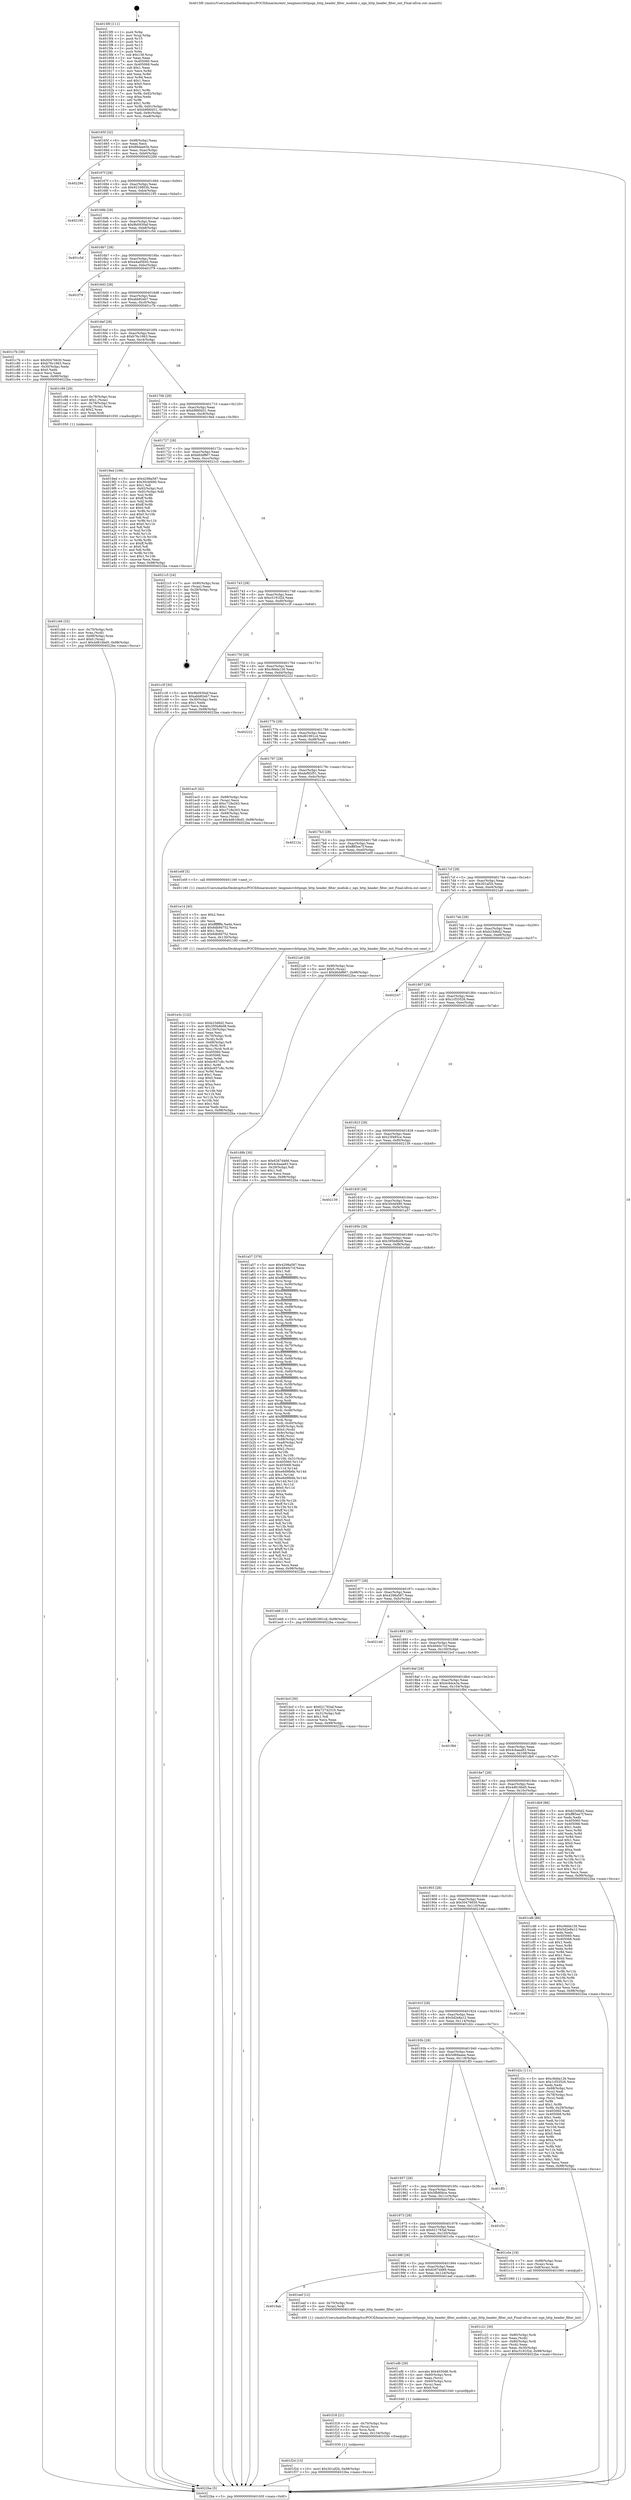 digraph "0x4015f0" {
  label = "0x4015f0 (/mnt/c/Users/mathe/Desktop/tcc/POCII/binaries/extr_tenginesrchttpngx_http_header_filter_module.c_ngx_http_header_filter_init_Final-ollvm.out::main(0))"
  labelloc = "t"
  node[shape=record]

  Entry [label="",width=0.3,height=0.3,shape=circle,fillcolor=black,style=filled]
  "0x40165f" [label="{
     0x40165f [32]\l
     | [instrs]\l
     &nbsp;&nbsp;0x40165f \<+6\>: mov -0x98(%rbp),%eax\l
     &nbsp;&nbsp;0x401665 \<+2\>: mov %eax,%ecx\l
     &nbsp;&nbsp;0x401667 \<+6\>: sub $0x89daee5b,%ecx\l
     &nbsp;&nbsp;0x40166d \<+6\>: mov %eax,-0xac(%rbp)\l
     &nbsp;&nbsp;0x401673 \<+6\>: mov %ecx,-0xb0(%rbp)\l
     &nbsp;&nbsp;0x401679 \<+6\>: je 000000000040229d \<main+0xcad\>\l
  }"]
  "0x40229d" [label="{
     0x40229d\l
  }", style=dashed]
  "0x40167f" [label="{
     0x40167f [28]\l
     | [instrs]\l
     &nbsp;&nbsp;0x40167f \<+5\>: jmp 0000000000401684 \<main+0x94\>\l
     &nbsp;&nbsp;0x401684 \<+6\>: mov -0xac(%rbp),%eax\l
     &nbsp;&nbsp;0x40168a \<+5\>: sub $0x9216803b,%eax\l
     &nbsp;&nbsp;0x40168f \<+6\>: mov %eax,-0xb4(%rbp)\l
     &nbsp;&nbsp;0x401695 \<+6\>: je 0000000000402195 \<main+0xba5\>\l
  }"]
  Exit [label="",width=0.3,height=0.3,shape=circle,fillcolor=black,style=filled,peripheries=2]
  "0x402195" [label="{
     0x402195\l
  }", style=dashed]
  "0x40169b" [label="{
     0x40169b [28]\l
     | [instrs]\l
     &nbsp;&nbsp;0x40169b \<+5\>: jmp 00000000004016a0 \<main+0xb0\>\l
     &nbsp;&nbsp;0x4016a0 \<+6\>: mov -0xac(%rbp),%eax\l
     &nbsp;&nbsp;0x4016a6 \<+5\>: sub $0x9b0930af,%eax\l
     &nbsp;&nbsp;0x4016ab \<+6\>: mov %eax,-0xb8(%rbp)\l
     &nbsp;&nbsp;0x4016b1 \<+6\>: je 0000000000401c5d \<main+0x66d\>\l
  }"]
  "0x401f2d" [label="{
     0x401f2d [15]\l
     | [instrs]\l
     &nbsp;&nbsp;0x401f2d \<+10\>: movl $0x301af2b,-0x98(%rbp)\l
     &nbsp;&nbsp;0x401f37 \<+5\>: jmp 00000000004022ba \<main+0xcca\>\l
  }"]
  "0x401c5d" [label="{
     0x401c5d\l
  }", style=dashed]
  "0x4016b7" [label="{
     0x4016b7 [28]\l
     | [instrs]\l
     &nbsp;&nbsp;0x4016b7 \<+5\>: jmp 00000000004016bc \<main+0xcc\>\l
     &nbsp;&nbsp;0x4016bc \<+6\>: mov -0xac(%rbp),%eax\l
     &nbsp;&nbsp;0x4016c2 \<+5\>: sub $0xa4ad5b45,%eax\l
     &nbsp;&nbsp;0x4016c7 \<+6\>: mov %eax,-0xbc(%rbp)\l
     &nbsp;&nbsp;0x4016cd \<+6\>: je 0000000000401f79 \<main+0x989\>\l
  }"]
  "0x401f18" [label="{
     0x401f18 [21]\l
     | [instrs]\l
     &nbsp;&nbsp;0x401f18 \<+4\>: mov -0x70(%rbp),%rcx\l
     &nbsp;&nbsp;0x401f1c \<+3\>: mov (%rcx),%rcx\l
     &nbsp;&nbsp;0x401f1f \<+3\>: mov %rcx,%rdi\l
     &nbsp;&nbsp;0x401f22 \<+6\>: mov %eax,-0x134(%rbp)\l
     &nbsp;&nbsp;0x401f28 \<+5\>: call 0000000000401030 \<free@plt\>\l
     | [calls]\l
     &nbsp;&nbsp;0x401030 \{1\} (unknown)\l
  }"]
  "0x401f79" [label="{
     0x401f79\l
  }", style=dashed]
  "0x4016d3" [label="{
     0x4016d3 [28]\l
     | [instrs]\l
     &nbsp;&nbsp;0x4016d3 \<+5\>: jmp 00000000004016d8 \<main+0xe8\>\l
     &nbsp;&nbsp;0x4016d8 \<+6\>: mov -0xac(%rbp),%eax\l
     &nbsp;&nbsp;0x4016de \<+5\>: sub $0xabb82eb7,%eax\l
     &nbsp;&nbsp;0x4016e3 \<+6\>: mov %eax,-0xc0(%rbp)\l
     &nbsp;&nbsp;0x4016e9 \<+6\>: je 0000000000401c7b \<main+0x68b\>\l
  }"]
  "0x401efb" [label="{
     0x401efb [29]\l
     | [instrs]\l
     &nbsp;&nbsp;0x401efb \<+10\>: movabs $0x4030d6,%rdi\l
     &nbsp;&nbsp;0x401f05 \<+4\>: mov -0x60(%rbp),%rcx\l
     &nbsp;&nbsp;0x401f09 \<+2\>: mov %eax,(%rcx)\l
     &nbsp;&nbsp;0x401f0b \<+4\>: mov -0x60(%rbp),%rcx\l
     &nbsp;&nbsp;0x401f0f \<+2\>: mov (%rcx),%esi\l
     &nbsp;&nbsp;0x401f11 \<+2\>: mov $0x0,%al\l
     &nbsp;&nbsp;0x401f13 \<+5\>: call 0000000000401040 \<printf@plt\>\l
     | [calls]\l
     &nbsp;&nbsp;0x401040 \{1\} (unknown)\l
  }"]
  "0x401c7b" [label="{
     0x401c7b [30]\l
     | [instrs]\l
     &nbsp;&nbsp;0x401c7b \<+5\>: mov $0x50476630,%eax\l
     &nbsp;&nbsp;0x401c80 \<+5\>: mov $0xb76c1663,%ecx\l
     &nbsp;&nbsp;0x401c85 \<+3\>: mov -0x30(%rbp),%edx\l
     &nbsp;&nbsp;0x401c88 \<+3\>: cmp $0x0,%edx\l
     &nbsp;&nbsp;0x401c8b \<+3\>: cmove %ecx,%eax\l
     &nbsp;&nbsp;0x401c8e \<+6\>: mov %eax,-0x98(%rbp)\l
     &nbsp;&nbsp;0x401c94 \<+5\>: jmp 00000000004022ba \<main+0xcca\>\l
  }"]
  "0x4016ef" [label="{
     0x4016ef [28]\l
     | [instrs]\l
     &nbsp;&nbsp;0x4016ef \<+5\>: jmp 00000000004016f4 \<main+0x104\>\l
     &nbsp;&nbsp;0x4016f4 \<+6\>: mov -0xac(%rbp),%eax\l
     &nbsp;&nbsp;0x4016fa \<+5\>: sub $0xb76c1663,%eax\l
     &nbsp;&nbsp;0x4016ff \<+6\>: mov %eax,-0xc4(%rbp)\l
     &nbsp;&nbsp;0x401705 \<+6\>: je 0000000000401c99 \<main+0x6a9\>\l
  }"]
  "0x4019ab" [label="{
     0x4019ab\l
  }", style=dashed]
  "0x401c99" [label="{
     0x401c99 [29]\l
     | [instrs]\l
     &nbsp;&nbsp;0x401c99 \<+4\>: mov -0x78(%rbp),%rax\l
     &nbsp;&nbsp;0x401c9d \<+6\>: movl $0x1,(%rax)\l
     &nbsp;&nbsp;0x401ca3 \<+4\>: mov -0x78(%rbp),%rax\l
     &nbsp;&nbsp;0x401ca7 \<+3\>: movslq (%rax),%rax\l
     &nbsp;&nbsp;0x401caa \<+4\>: shl $0x2,%rax\l
     &nbsp;&nbsp;0x401cae \<+3\>: mov %rax,%rdi\l
     &nbsp;&nbsp;0x401cb1 \<+5\>: call 0000000000401050 \<malloc@plt\>\l
     | [calls]\l
     &nbsp;&nbsp;0x401050 \{1\} (unknown)\l
  }"]
  "0x40170b" [label="{
     0x40170b [28]\l
     | [instrs]\l
     &nbsp;&nbsp;0x40170b \<+5\>: jmp 0000000000401710 \<main+0x120\>\l
     &nbsp;&nbsp;0x401710 \<+6\>: mov -0xac(%rbp),%eax\l
     &nbsp;&nbsp;0x401716 \<+5\>: sub $0xb9fd0d31,%eax\l
     &nbsp;&nbsp;0x40171b \<+6\>: mov %eax,-0xc8(%rbp)\l
     &nbsp;&nbsp;0x401721 \<+6\>: je 00000000004019ed \<main+0x3fd\>\l
  }"]
  "0x401eef" [label="{
     0x401eef [12]\l
     | [instrs]\l
     &nbsp;&nbsp;0x401eef \<+4\>: mov -0x70(%rbp),%rax\l
     &nbsp;&nbsp;0x401ef3 \<+3\>: mov (%rax),%rdi\l
     &nbsp;&nbsp;0x401ef6 \<+5\>: call 0000000000401400 \<ngx_http_header_filter_init\>\l
     | [calls]\l
     &nbsp;&nbsp;0x401400 \{1\} (/mnt/c/Users/mathe/Desktop/tcc/POCII/binaries/extr_tenginesrchttpngx_http_header_filter_module.c_ngx_http_header_filter_init_Final-ollvm.out::ngx_http_header_filter_init)\l
  }"]
  "0x4019ed" [label="{
     0x4019ed [106]\l
     | [instrs]\l
     &nbsp;&nbsp;0x4019ed \<+5\>: mov $0x4298a587,%eax\l
     &nbsp;&nbsp;0x4019f2 \<+5\>: mov $0x30cbf490,%ecx\l
     &nbsp;&nbsp;0x4019f7 \<+2\>: mov $0x1,%dl\l
     &nbsp;&nbsp;0x4019f9 \<+7\>: mov -0x92(%rbp),%sil\l
     &nbsp;&nbsp;0x401a00 \<+7\>: mov -0x91(%rbp),%dil\l
     &nbsp;&nbsp;0x401a07 \<+3\>: mov %sil,%r8b\l
     &nbsp;&nbsp;0x401a0a \<+4\>: xor $0xff,%r8b\l
     &nbsp;&nbsp;0x401a0e \<+3\>: mov %dil,%r9b\l
     &nbsp;&nbsp;0x401a11 \<+4\>: xor $0xff,%r9b\l
     &nbsp;&nbsp;0x401a15 \<+3\>: xor $0x0,%dl\l
     &nbsp;&nbsp;0x401a18 \<+3\>: mov %r8b,%r10b\l
     &nbsp;&nbsp;0x401a1b \<+4\>: and $0x0,%r10b\l
     &nbsp;&nbsp;0x401a1f \<+3\>: and %dl,%sil\l
     &nbsp;&nbsp;0x401a22 \<+3\>: mov %r9b,%r11b\l
     &nbsp;&nbsp;0x401a25 \<+4\>: and $0x0,%r11b\l
     &nbsp;&nbsp;0x401a29 \<+3\>: and %dl,%dil\l
     &nbsp;&nbsp;0x401a2c \<+3\>: or %sil,%r10b\l
     &nbsp;&nbsp;0x401a2f \<+3\>: or %dil,%r11b\l
     &nbsp;&nbsp;0x401a32 \<+3\>: xor %r11b,%r10b\l
     &nbsp;&nbsp;0x401a35 \<+3\>: or %r9b,%r8b\l
     &nbsp;&nbsp;0x401a38 \<+4\>: xor $0xff,%r8b\l
     &nbsp;&nbsp;0x401a3c \<+3\>: or $0x0,%dl\l
     &nbsp;&nbsp;0x401a3f \<+3\>: and %dl,%r8b\l
     &nbsp;&nbsp;0x401a42 \<+3\>: or %r8b,%r10b\l
     &nbsp;&nbsp;0x401a45 \<+4\>: test $0x1,%r10b\l
     &nbsp;&nbsp;0x401a49 \<+3\>: cmovne %ecx,%eax\l
     &nbsp;&nbsp;0x401a4c \<+6\>: mov %eax,-0x98(%rbp)\l
     &nbsp;&nbsp;0x401a52 \<+5\>: jmp 00000000004022ba \<main+0xcca\>\l
  }"]
  "0x401727" [label="{
     0x401727 [28]\l
     | [instrs]\l
     &nbsp;&nbsp;0x401727 \<+5\>: jmp 000000000040172c \<main+0x13c\>\l
     &nbsp;&nbsp;0x40172c \<+6\>: mov -0xac(%rbp),%eax\l
     &nbsp;&nbsp;0x401732 \<+5\>: sub $0xbfcbf867,%eax\l
     &nbsp;&nbsp;0x401737 \<+6\>: mov %eax,-0xcc(%rbp)\l
     &nbsp;&nbsp;0x40173d \<+6\>: je 00000000004021c5 \<main+0xbd5\>\l
  }"]
  "0x4022ba" [label="{
     0x4022ba [5]\l
     | [instrs]\l
     &nbsp;&nbsp;0x4022ba \<+5\>: jmp 000000000040165f \<main+0x6f\>\l
  }"]
  "0x4015f0" [label="{
     0x4015f0 [111]\l
     | [instrs]\l
     &nbsp;&nbsp;0x4015f0 \<+1\>: push %rbp\l
     &nbsp;&nbsp;0x4015f1 \<+3\>: mov %rsp,%rbp\l
     &nbsp;&nbsp;0x4015f4 \<+2\>: push %r15\l
     &nbsp;&nbsp;0x4015f6 \<+2\>: push %r14\l
     &nbsp;&nbsp;0x4015f8 \<+2\>: push %r13\l
     &nbsp;&nbsp;0x4015fa \<+2\>: push %r12\l
     &nbsp;&nbsp;0x4015fc \<+1\>: push %rbx\l
     &nbsp;&nbsp;0x4015fd \<+7\>: sub $0x138,%rsp\l
     &nbsp;&nbsp;0x401604 \<+2\>: xor %eax,%eax\l
     &nbsp;&nbsp;0x401606 \<+7\>: mov 0x405060,%ecx\l
     &nbsp;&nbsp;0x40160d \<+7\>: mov 0x405068,%edx\l
     &nbsp;&nbsp;0x401614 \<+3\>: sub $0x1,%eax\l
     &nbsp;&nbsp;0x401617 \<+3\>: mov %ecx,%r8d\l
     &nbsp;&nbsp;0x40161a \<+3\>: add %eax,%r8d\l
     &nbsp;&nbsp;0x40161d \<+4\>: imul %r8d,%ecx\l
     &nbsp;&nbsp;0x401621 \<+3\>: and $0x1,%ecx\l
     &nbsp;&nbsp;0x401624 \<+3\>: cmp $0x0,%ecx\l
     &nbsp;&nbsp;0x401627 \<+4\>: sete %r9b\l
     &nbsp;&nbsp;0x40162b \<+4\>: and $0x1,%r9b\l
     &nbsp;&nbsp;0x40162f \<+7\>: mov %r9b,-0x92(%rbp)\l
     &nbsp;&nbsp;0x401636 \<+3\>: cmp $0xa,%edx\l
     &nbsp;&nbsp;0x401639 \<+4\>: setl %r9b\l
     &nbsp;&nbsp;0x40163d \<+4\>: and $0x1,%r9b\l
     &nbsp;&nbsp;0x401641 \<+7\>: mov %r9b,-0x91(%rbp)\l
     &nbsp;&nbsp;0x401648 \<+10\>: movl $0xb9fd0d31,-0x98(%rbp)\l
     &nbsp;&nbsp;0x401652 \<+6\>: mov %edi,-0x9c(%rbp)\l
     &nbsp;&nbsp;0x401658 \<+7\>: mov %rsi,-0xa8(%rbp)\l
  }"]
  "0x401e3c" [label="{
     0x401e3c [122]\l
     | [instrs]\l
     &nbsp;&nbsp;0x401e3c \<+5\>: mov $0xb23d6d2,%ecx\l
     &nbsp;&nbsp;0x401e41 \<+5\>: mov $0x395b8b08,%edx\l
     &nbsp;&nbsp;0x401e46 \<+6\>: mov -0x130(%rbp),%esi\l
     &nbsp;&nbsp;0x401e4c \<+3\>: imul %eax,%esi\l
     &nbsp;&nbsp;0x401e4f \<+4\>: mov -0x70(%rbp),%rdi\l
     &nbsp;&nbsp;0x401e53 \<+3\>: mov (%rdi),%rdi\l
     &nbsp;&nbsp;0x401e56 \<+4\>: mov -0x68(%rbp),%r8\l
     &nbsp;&nbsp;0x401e5a \<+3\>: movslq (%r8),%r8\l
     &nbsp;&nbsp;0x401e5d \<+4\>: mov %esi,(%rdi,%r8,4)\l
     &nbsp;&nbsp;0x401e61 \<+7\>: mov 0x405060,%eax\l
     &nbsp;&nbsp;0x401e68 \<+7\>: mov 0x405068,%esi\l
     &nbsp;&nbsp;0x401e6f \<+3\>: mov %eax,%r9d\l
     &nbsp;&nbsp;0x401e72 \<+7\>: add $0xbc657c8c,%r9d\l
     &nbsp;&nbsp;0x401e79 \<+4\>: sub $0x1,%r9d\l
     &nbsp;&nbsp;0x401e7d \<+7\>: sub $0xbc657c8c,%r9d\l
     &nbsp;&nbsp;0x401e84 \<+4\>: imul %r9d,%eax\l
     &nbsp;&nbsp;0x401e88 \<+3\>: and $0x1,%eax\l
     &nbsp;&nbsp;0x401e8b \<+3\>: cmp $0x0,%eax\l
     &nbsp;&nbsp;0x401e8e \<+4\>: sete %r10b\l
     &nbsp;&nbsp;0x401e92 \<+3\>: cmp $0xa,%esi\l
     &nbsp;&nbsp;0x401e95 \<+4\>: setl %r11b\l
     &nbsp;&nbsp;0x401e99 \<+3\>: mov %r10b,%bl\l
     &nbsp;&nbsp;0x401e9c \<+3\>: and %r11b,%bl\l
     &nbsp;&nbsp;0x401e9f \<+3\>: xor %r11b,%r10b\l
     &nbsp;&nbsp;0x401ea2 \<+3\>: or %r10b,%bl\l
     &nbsp;&nbsp;0x401ea5 \<+3\>: test $0x1,%bl\l
     &nbsp;&nbsp;0x401ea8 \<+3\>: cmovne %edx,%ecx\l
     &nbsp;&nbsp;0x401eab \<+6\>: mov %ecx,-0x98(%rbp)\l
     &nbsp;&nbsp;0x401eb1 \<+5\>: jmp 00000000004022ba \<main+0xcca\>\l
  }"]
  "0x4021c5" [label="{
     0x4021c5 [24]\l
     | [instrs]\l
     &nbsp;&nbsp;0x4021c5 \<+7\>: mov -0x90(%rbp),%rax\l
     &nbsp;&nbsp;0x4021cc \<+2\>: mov (%rax),%eax\l
     &nbsp;&nbsp;0x4021ce \<+4\>: lea -0x28(%rbp),%rsp\l
     &nbsp;&nbsp;0x4021d2 \<+1\>: pop %rbx\l
     &nbsp;&nbsp;0x4021d3 \<+2\>: pop %r12\l
     &nbsp;&nbsp;0x4021d5 \<+2\>: pop %r13\l
     &nbsp;&nbsp;0x4021d7 \<+2\>: pop %r14\l
     &nbsp;&nbsp;0x4021d9 \<+2\>: pop %r15\l
     &nbsp;&nbsp;0x4021db \<+1\>: pop %rbp\l
     &nbsp;&nbsp;0x4021dc \<+1\>: ret\l
  }"]
  "0x401743" [label="{
     0x401743 [28]\l
     | [instrs]\l
     &nbsp;&nbsp;0x401743 \<+5\>: jmp 0000000000401748 \<main+0x158\>\l
     &nbsp;&nbsp;0x401748 \<+6\>: mov -0xac(%rbp),%eax\l
     &nbsp;&nbsp;0x40174e \<+5\>: sub $0xc5191f2d,%eax\l
     &nbsp;&nbsp;0x401753 \<+6\>: mov %eax,-0xd0(%rbp)\l
     &nbsp;&nbsp;0x401759 \<+6\>: je 0000000000401c3f \<main+0x64f\>\l
  }"]
  "0x401e14" [label="{
     0x401e14 [40]\l
     | [instrs]\l
     &nbsp;&nbsp;0x401e14 \<+5\>: mov $0x2,%ecx\l
     &nbsp;&nbsp;0x401e19 \<+1\>: cltd\l
     &nbsp;&nbsp;0x401e1a \<+2\>: idiv %ecx\l
     &nbsp;&nbsp;0x401e1c \<+6\>: imul $0xfffffffe,%edx,%ecx\l
     &nbsp;&nbsp;0x401e22 \<+6\>: add $0x6db9d752,%ecx\l
     &nbsp;&nbsp;0x401e28 \<+3\>: add $0x1,%ecx\l
     &nbsp;&nbsp;0x401e2b \<+6\>: sub $0x6db9d752,%ecx\l
     &nbsp;&nbsp;0x401e31 \<+6\>: mov %ecx,-0x130(%rbp)\l
     &nbsp;&nbsp;0x401e37 \<+5\>: call 0000000000401160 \<next_i\>\l
     | [calls]\l
     &nbsp;&nbsp;0x401160 \{1\} (/mnt/c/Users/mathe/Desktop/tcc/POCII/binaries/extr_tenginesrchttpngx_http_header_filter_module.c_ngx_http_header_filter_init_Final-ollvm.out::next_i)\l
  }"]
  "0x401c3f" [label="{
     0x401c3f [30]\l
     | [instrs]\l
     &nbsp;&nbsp;0x401c3f \<+5\>: mov $0x9b0930af,%eax\l
     &nbsp;&nbsp;0x401c44 \<+5\>: mov $0xabb82eb7,%ecx\l
     &nbsp;&nbsp;0x401c49 \<+3\>: mov -0x30(%rbp),%edx\l
     &nbsp;&nbsp;0x401c4c \<+3\>: cmp $0x1,%edx\l
     &nbsp;&nbsp;0x401c4f \<+3\>: cmovl %ecx,%eax\l
     &nbsp;&nbsp;0x401c52 \<+6\>: mov %eax,-0x98(%rbp)\l
     &nbsp;&nbsp;0x401c58 \<+5\>: jmp 00000000004022ba \<main+0xcca\>\l
  }"]
  "0x40175f" [label="{
     0x40175f [28]\l
     | [instrs]\l
     &nbsp;&nbsp;0x40175f \<+5\>: jmp 0000000000401764 \<main+0x174\>\l
     &nbsp;&nbsp;0x401764 \<+6\>: mov -0xac(%rbp),%eax\l
     &nbsp;&nbsp;0x40176a \<+5\>: sub $0xc9dda126,%eax\l
     &nbsp;&nbsp;0x40176f \<+6\>: mov %eax,-0xd4(%rbp)\l
     &nbsp;&nbsp;0x401775 \<+6\>: je 0000000000402222 \<main+0xc32\>\l
  }"]
  "0x401cb6" [label="{
     0x401cb6 [32]\l
     | [instrs]\l
     &nbsp;&nbsp;0x401cb6 \<+4\>: mov -0x70(%rbp),%rdi\l
     &nbsp;&nbsp;0x401cba \<+3\>: mov %rax,(%rdi)\l
     &nbsp;&nbsp;0x401cbd \<+4\>: mov -0x68(%rbp),%rax\l
     &nbsp;&nbsp;0x401cc1 \<+6\>: movl $0x0,(%rax)\l
     &nbsp;&nbsp;0x401cc7 \<+10\>: movl $0x4d816bd5,-0x98(%rbp)\l
     &nbsp;&nbsp;0x401cd1 \<+5\>: jmp 00000000004022ba \<main+0xcca\>\l
  }"]
  "0x402222" [label="{
     0x402222\l
  }", style=dashed]
  "0x40177b" [label="{
     0x40177b [28]\l
     | [instrs]\l
     &nbsp;&nbsp;0x40177b \<+5\>: jmp 0000000000401780 \<main+0x190\>\l
     &nbsp;&nbsp;0x401780 \<+6\>: mov -0xac(%rbp),%eax\l
     &nbsp;&nbsp;0x401786 \<+5\>: sub $0xd61991cd,%eax\l
     &nbsp;&nbsp;0x40178b \<+6\>: mov %eax,-0xd8(%rbp)\l
     &nbsp;&nbsp;0x401791 \<+6\>: je 0000000000401ec5 \<main+0x8d5\>\l
  }"]
  "0x401c21" [label="{
     0x401c21 [30]\l
     | [instrs]\l
     &nbsp;&nbsp;0x401c21 \<+4\>: mov -0x80(%rbp),%rdi\l
     &nbsp;&nbsp;0x401c25 \<+2\>: mov %eax,(%rdi)\l
     &nbsp;&nbsp;0x401c27 \<+4\>: mov -0x80(%rbp),%rdi\l
     &nbsp;&nbsp;0x401c2b \<+2\>: mov (%rdi),%eax\l
     &nbsp;&nbsp;0x401c2d \<+3\>: mov %eax,-0x30(%rbp)\l
     &nbsp;&nbsp;0x401c30 \<+10\>: movl $0xc5191f2d,-0x98(%rbp)\l
     &nbsp;&nbsp;0x401c3a \<+5\>: jmp 00000000004022ba \<main+0xcca\>\l
  }"]
  "0x401ec5" [label="{
     0x401ec5 [42]\l
     | [instrs]\l
     &nbsp;&nbsp;0x401ec5 \<+4\>: mov -0x68(%rbp),%rax\l
     &nbsp;&nbsp;0x401ec9 \<+2\>: mov (%rax),%ecx\l
     &nbsp;&nbsp;0x401ecb \<+6\>: add $0xc718e263,%ecx\l
     &nbsp;&nbsp;0x401ed1 \<+3\>: add $0x1,%ecx\l
     &nbsp;&nbsp;0x401ed4 \<+6\>: sub $0xc718e263,%ecx\l
     &nbsp;&nbsp;0x401eda \<+4\>: mov -0x68(%rbp),%rax\l
     &nbsp;&nbsp;0x401ede \<+2\>: mov %ecx,(%rax)\l
     &nbsp;&nbsp;0x401ee0 \<+10\>: movl $0x4d816bd5,-0x98(%rbp)\l
     &nbsp;&nbsp;0x401eea \<+5\>: jmp 00000000004022ba \<main+0xcca\>\l
  }"]
  "0x401797" [label="{
     0x401797 [28]\l
     | [instrs]\l
     &nbsp;&nbsp;0x401797 \<+5\>: jmp 000000000040179c \<main+0x1ac\>\l
     &nbsp;&nbsp;0x40179c \<+6\>: mov -0xac(%rbp),%eax\l
     &nbsp;&nbsp;0x4017a2 \<+5\>: sub $0xdef92f51,%eax\l
     &nbsp;&nbsp;0x4017a7 \<+6\>: mov %eax,-0xdc(%rbp)\l
     &nbsp;&nbsp;0x4017ad \<+6\>: je 000000000040212a \<main+0xb3a\>\l
  }"]
  "0x40198f" [label="{
     0x40198f [28]\l
     | [instrs]\l
     &nbsp;&nbsp;0x40198f \<+5\>: jmp 0000000000401994 \<main+0x3a4\>\l
     &nbsp;&nbsp;0x401994 \<+6\>: mov -0xac(%rbp),%eax\l
     &nbsp;&nbsp;0x40199a \<+5\>: sub $0x6267d466,%eax\l
     &nbsp;&nbsp;0x40199f \<+6\>: mov %eax,-0x124(%rbp)\l
     &nbsp;&nbsp;0x4019a5 \<+6\>: je 0000000000401eef \<main+0x8ff\>\l
  }"]
  "0x40212a" [label="{
     0x40212a\l
  }", style=dashed]
  "0x4017b3" [label="{
     0x4017b3 [28]\l
     | [instrs]\l
     &nbsp;&nbsp;0x4017b3 \<+5\>: jmp 00000000004017b8 \<main+0x1c8\>\l
     &nbsp;&nbsp;0x4017b8 \<+6\>: mov -0xac(%rbp),%eax\l
     &nbsp;&nbsp;0x4017be \<+5\>: sub $0xff85ee7f,%eax\l
     &nbsp;&nbsp;0x4017c3 \<+6\>: mov %eax,-0xe0(%rbp)\l
     &nbsp;&nbsp;0x4017c9 \<+6\>: je 0000000000401e0f \<main+0x81f\>\l
  }"]
  "0x401c0e" [label="{
     0x401c0e [19]\l
     | [instrs]\l
     &nbsp;&nbsp;0x401c0e \<+7\>: mov -0x88(%rbp),%rax\l
     &nbsp;&nbsp;0x401c15 \<+3\>: mov (%rax),%rax\l
     &nbsp;&nbsp;0x401c18 \<+4\>: mov 0x8(%rax),%rdi\l
     &nbsp;&nbsp;0x401c1c \<+5\>: call 0000000000401060 \<atoi@plt\>\l
     | [calls]\l
     &nbsp;&nbsp;0x401060 \{1\} (unknown)\l
  }"]
  "0x401e0f" [label="{
     0x401e0f [5]\l
     | [instrs]\l
     &nbsp;&nbsp;0x401e0f \<+5\>: call 0000000000401160 \<next_i\>\l
     | [calls]\l
     &nbsp;&nbsp;0x401160 \{1\} (/mnt/c/Users/mathe/Desktop/tcc/POCII/binaries/extr_tenginesrchttpngx_http_header_filter_module.c_ngx_http_header_filter_init_Final-ollvm.out::next_i)\l
  }"]
  "0x4017cf" [label="{
     0x4017cf [28]\l
     | [instrs]\l
     &nbsp;&nbsp;0x4017cf \<+5\>: jmp 00000000004017d4 \<main+0x1e4\>\l
     &nbsp;&nbsp;0x4017d4 \<+6\>: mov -0xac(%rbp),%eax\l
     &nbsp;&nbsp;0x4017da \<+5\>: sub $0x301af2b,%eax\l
     &nbsp;&nbsp;0x4017df \<+6\>: mov %eax,-0xe4(%rbp)\l
     &nbsp;&nbsp;0x4017e5 \<+6\>: je 00000000004021a9 \<main+0xbb9\>\l
  }"]
  "0x401973" [label="{
     0x401973 [28]\l
     | [instrs]\l
     &nbsp;&nbsp;0x401973 \<+5\>: jmp 0000000000401978 \<main+0x388\>\l
     &nbsp;&nbsp;0x401978 \<+6\>: mov -0xac(%rbp),%eax\l
     &nbsp;&nbsp;0x40197e \<+5\>: sub $0x621783af,%eax\l
     &nbsp;&nbsp;0x401983 \<+6\>: mov %eax,-0x120(%rbp)\l
     &nbsp;&nbsp;0x401989 \<+6\>: je 0000000000401c0e \<main+0x61e\>\l
  }"]
  "0x4021a9" [label="{
     0x4021a9 [28]\l
     | [instrs]\l
     &nbsp;&nbsp;0x4021a9 \<+7\>: mov -0x90(%rbp),%rax\l
     &nbsp;&nbsp;0x4021b0 \<+6\>: movl $0x0,(%rax)\l
     &nbsp;&nbsp;0x4021b6 \<+10\>: movl $0xbfcbf867,-0x98(%rbp)\l
     &nbsp;&nbsp;0x4021c0 \<+5\>: jmp 00000000004022ba \<main+0xcca\>\l
  }"]
  "0x4017eb" [label="{
     0x4017eb [28]\l
     | [instrs]\l
     &nbsp;&nbsp;0x4017eb \<+5\>: jmp 00000000004017f0 \<main+0x200\>\l
     &nbsp;&nbsp;0x4017f0 \<+6\>: mov -0xac(%rbp),%eax\l
     &nbsp;&nbsp;0x4017f6 \<+5\>: sub $0xb23d6d2,%eax\l
     &nbsp;&nbsp;0x4017fb \<+6\>: mov %eax,-0xe8(%rbp)\l
     &nbsp;&nbsp;0x401801 \<+6\>: je 0000000000402247 \<main+0xc57\>\l
  }"]
  "0x401f3c" [label="{
     0x401f3c\l
  }", style=dashed]
  "0x402247" [label="{
     0x402247\l
  }", style=dashed]
  "0x401807" [label="{
     0x401807 [28]\l
     | [instrs]\l
     &nbsp;&nbsp;0x401807 \<+5\>: jmp 000000000040180c \<main+0x21c\>\l
     &nbsp;&nbsp;0x40180c \<+6\>: mov -0xac(%rbp),%eax\l
     &nbsp;&nbsp;0x401812 \<+5\>: sub $0x1cf33526,%eax\l
     &nbsp;&nbsp;0x401817 \<+6\>: mov %eax,-0xec(%rbp)\l
     &nbsp;&nbsp;0x40181d \<+6\>: je 0000000000401d9b \<main+0x7ab\>\l
  }"]
  "0x401957" [label="{
     0x401957 [28]\l
     | [instrs]\l
     &nbsp;&nbsp;0x401957 \<+5\>: jmp 000000000040195c \<main+0x36c\>\l
     &nbsp;&nbsp;0x40195c \<+6\>: mov -0xac(%rbp),%eax\l
     &nbsp;&nbsp;0x401962 \<+5\>: sub $0x5fb80bce,%eax\l
     &nbsp;&nbsp;0x401967 \<+6\>: mov %eax,-0x11c(%rbp)\l
     &nbsp;&nbsp;0x40196d \<+6\>: je 0000000000401f3c \<main+0x94c\>\l
  }"]
  "0x401d9b" [label="{
     0x401d9b [30]\l
     | [instrs]\l
     &nbsp;&nbsp;0x401d9b \<+5\>: mov $0x6267d466,%eax\l
     &nbsp;&nbsp;0x401da0 \<+5\>: mov $0x4cbaaa83,%ecx\l
     &nbsp;&nbsp;0x401da5 \<+3\>: mov -0x29(%rbp),%dl\l
     &nbsp;&nbsp;0x401da8 \<+3\>: test $0x1,%dl\l
     &nbsp;&nbsp;0x401dab \<+3\>: cmovne %ecx,%eax\l
     &nbsp;&nbsp;0x401dae \<+6\>: mov %eax,-0x98(%rbp)\l
     &nbsp;&nbsp;0x401db4 \<+5\>: jmp 00000000004022ba \<main+0xcca\>\l
  }"]
  "0x401823" [label="{
     0x401823 [28]\l
     | [instrs]\l
     &nbsp;&nbsp;0x401823 \<+5\>: jmp 0000000000401828 \<main+0x238\>\l
     &nbsp;&nbsp;0x401828 \<+6\>: mov -0xac(%rbp),%eax\l
     &nbsp;&nbsp;0x40182e \<+5\>: sub $0x23f485ce,%eax\l
     &nbsp;&nbsp;0x401833 \<+6\>: mov %eax,-0xf0(%rbp)\l
     &nbsp;&nbsp;0x401839 \<+6\>: je 0000000000402139 \<main+0xb49\>\l
  }"]
  "0x401ff3" [label="{
     0x401ff3\l
  }", style=dashed]
  "0x402139" [label="{
     0x402139\l
  }", style=dashed]
  "0x40183f" [label="{
     0x40183f [28]\l
     | [instrs]\l
     &nbsp;&nbsp;0x40183f \<+5\>: jmp 0000000000401844 \<main+0x254\>\l
     &nbsp;&nbsp;0x401844 \<+6\>: mov -0xac(%rbp),%eax\l
     &nbsp;&nbsp;0x40184a \<+5\>: sub $0x30cbf490,%eax\l
     &nbsp;&nbsp;0x40184f \<+6\>: mov %eax,-0xf4(%rbp)\l
     &nbsp;&nbsp;0x401855 \<+6\>: je 0000000000401a57 \<main+0x467\>\l
  }"]
  "0x40193b" [label="{
     0x40193b [28]\l
     | [instrs]\l
     &nbsp;&nbsp;0x40193b \<+5\>: jmp 0000000000401940 \<main+0x350\>\l
     &nbsp;&nbsp;0x401940 \<+6\>: mov -0xac(%rbp),%eax\l
     &nbsp;&nbsp;0x401946 \<+5\>: sub $0x5d69aaee,%eax\l
     &nbsp;&nbsp;0x40194b \<+6\>: mov %eax,-0x118(%rbp)\l
     &nbsp;&nbsp;0x401951 \<+6\>: je 0000000000401ff3 \<main+0xa03\>\l
  }"]
  "0x401a57" [label="{
     0x401a57 [376]\l
     | [instrs]\l
     &nbsp;&nbsp;0x401a57 \<+5\>: mov $0x4298a587,%eax\l
     &nbsp;&nbsp;0x401a5c \<+5\>: mov $0x4940c7cf,%ecx\l
     &nbsp;&nbsp;0x401a61 \<+2\>: mov $0x1,%dl\l
     &nbsp;&nbsp;0x401a63 \<+3\>: mov %rsp,%rsi\l
     &nbsp;&nbsp;0x401a66 \<+4\>: add $0xfffffffffffffff0,%rsi\l
     &nbsp;&nbsp;0x401a6a \<+3\>: mov %rsi,%rsp\l
     &nbsp;&nbsp;0x401a6d \<+7\>: mov %rsi,-0x90(%rbp)\l
     &nbsp;&nbsp;0x401a74 \<+3\>: mov %rsp,%rsi\l
     &nbsp;&nbsp;0x401a77 \<+4\>: add $0xfffffffffffffff0,%rsi\l
     &nbsp;&nbsp;0x401a7b \<+3\>: mov %rsi,%rsp\l
     &nbsp;&nbsp;0x401a7e \<+3\>: mov %rsp,%rdi\l
     &nbsp;&nbsp;0x401a81 \<+4\>: add $0xfffffffffffffff0,%rdi\l
     &nbsp;&nbsp;0x401a85 \<+3\>: mov %rdi,%rsp\l
     &nbsp;&nbsp;0x401a88 \<+7\>: mov %rdi,-0x88(%rbp)\l
     &nbsp;&nbsp;0x401a8f \<+3\>: mov %rsp,%rdi\l
     &nbsp;&nbsp;0x401a92 \<+4\>: add $0xfffffffffffffff0,%rdi\l
     &nbsp;&nbsp;0x401a96 \<+3\>: mov %rdi,%rsp\l
     &nbsp;&nbsp;0x401a99 \<+4\>: mov %rdi,-0x80(%rbp)\l
     &nbsp;&nbsp;0x401a9d \<+3\>: mov %rsp,%rdi\l
     &nbsp;&nbsp;0x401aa0 \<+4\>: add $0xfffffffffffffff0,%rdi\l
     &nbsp;&nbsp;0x401aa4 \<+3\>: mov %rdi,%rsp\l
     &nbsp;&nbsp;0x401aa7 \<+4\>: mov %rdi,-0x78(%rbp)\l
     &nbsp;&nbsp;0x401aab \<+3\>: mov %rsp,%rdi\l
     &nbsp;&nbsp;0x401aae \<+4\>: add $0xfffffffffffffff0,%rdi\l
     &nbsp;&nbsp;0x401ab2 \<+3\>: mov %rdi,%rsp\l
     &nbsp;&nbsp;0x401ab5 \<+4\>: mov %rdi,-0x70(%rbp)\l
     &nbsp;&nbsp;0x401ab9 \<+3\>: mov %rsp,%rdi\l
     &nbsp;&nbsp;0x401abc \<+4\>: add $0xfffffffffffffff0,%rdi\l
     &nbsp;&nbsp;0x401ac0 \<+3\>: mov %rdi,%rsp\l
     &nbsp;&nbsp;0x401ac3 \<+4\>: mov %rdi,-0x68(%rbp)\l
     &nbsp;&nbsp;0x401ac7 \<+3\>: mov %rsp,%rdi\l
     &nbsp;&nbsp;0x401aca \<+4\>: add $0xfffffffffffffff0,%rdi\l
     &nbsp;&nbsp;0x401ace \<+3\>: mov %rdi,%rsp\l
     &nbsp;&nbsp;0x401ad1 \<+4\>: mov %rdi,-0x60(%rbp)\l
     &nbsp;&nbsp;0x401ad5 \<+3\>: mov %rsp,%rdi\l
     &nbsp;&nbsp;0x401ad8 \<+4\>: add $0xfffffffffffffff0,%rdi\l
     &nbsp;&nbsp;0x401adc \<+3\>: mov %rdi,%rsp\l
     &nbsp;&nbsp;0x401adf \<+4\>: mov %rdi,-0x58(%rbp)\l
     &nbsp;&nbsp;0x401ae3 \<+3\>: mov %rsp,%rdi\l
     &nbsp;&nbsp;0x401ae6 \<+4\>: add $0xfffffffffffffff0,%rdi\l
     &nbsp;&nbsp;0x401aea \<+3\>: mov %rdi,%rsp\l
     &nbsp;&nbsp;0x401aed \<+4\>: mov %rdi,-0x50(%rbp)\l
     &nbsp;&nbsp;0x401af1 \<+3\>: mov %rsp,%rdi\l
     &nbsp;&nbsp;0x401af4 \<+4\>: add $0xfffffffffffffff0,%rdi\l
     &nbsp;&nbsp;0x401af8 \<+3\>: mov %rdi,%rsp\l
     &nbsp;&nbsp;0x401afb \<+4\>: mov %rdi,-0x48(%rbp)\l
     &nbsp;&nbsp;0x401aff \<+3\>: mov %rsp,%rdi\l
     &nbsp;&nbsp;0x401b02 \<+4\>: add $0xfffffffffffffff0,%rdi\l
     &nbsp;&nbsp;0x401b06 \<+3\>: mov %rdi,%rsp\l
     &nbsp;&nbsp;0x401b09 \<+4\>: mov %rdi,-0x40(%rbp)\l
     &nbsp;&nbsp;0x401b0d \<+7\>: mov -0x90(%rbp),%rdi\l
     &nbsp;&nbsp;0x401b14 \<+6\>: movl $0x0,(%rdi)\l
     &nbsp;&nbsp;0x401b1a \<+7\>: mov -0x9c(%rbp),%r8d\l
     &nbsp;&nbsp;0x401b21 \<+3\>: mov %r8d,(%rsi)\l
     &nbsp;&nbsp;0x401b24 \<+7\>: mov -0x88(%rbp),%rdi\l
     &nbsp;&nbsp;0x401b2b \<+7\>: mov -0xa8(%rbp),%r9\l
     &nbsp;&nbsp;0x401b32 \<+3\>: mov %r9,(%rdi)\l
     &nbsp;&nbsp;0x401b35 \<+3\>: cmpl $0x2,(%rsi)\l
     &nbsp;&nbsp;0x401b38 \<+4\>: setne %r10b\l
     &nbsp;&nbsp;0x401b3c \<+4\>: and $0x1,%r10b\l
     &nbsp;&nbsp;0x401b40 \<+4\>: mov %r10b,-0x31(%rbp)\l
     &nbsp;&nbsp;0x401b44 \<+8\>: mov 0x405060,%r11d\l
     &nbsp;&nbsp;0x401b4c \<+7\>: mov 0x405068,%ebx\l
     &nbsp;&nbsp;0x401b53 \<+3\>: mov %r11d,%r14d\l
     &nbsp;&nbsp;0x401b56 \<+7\>: sub $0xe6d9fb6b,%r14d\l
     &nbsp;&nbsp;0x401b5d \<+4\>: sub $0x1,%r14d\l
     &nbsp;&nbsp;0x401b61 \<+7\>: add $0xe6d9fb6b,%r14d\l
     &nbsp;&nbsp;0x401b68 \<+4\>: imul %r14d,%r11d\l
     &nbsp;&nbsp;0x401b6c \<+4\>: and $0x1,%r11d\l
     &nbsp;&nbsp;0x401b70 \<+4\>: cmp $0x0,%r11d\l
     &nbsp;&nbsp;0x401b74 \<+4\>: sete %r10b\l
     &nbsp;&nbsp;0x401b78 \<+3\>: cmp $0xa,%ebx\l
     &nbsp;&nbsp;0x401b7b \<+4\>: setl %r15b\l
     &nbsp;&nbsp;0x401b7f \<+3\>: mov %r10b,%r12b\l
     &nbsp;&nbsp;0x401b82 \<+4\>: xor $0xff,%r12b\l
     &nbsp;&nbsp;0x401b86 \<+3\>: mov %r15b,%r13b\l
     &nbsp;&nbsp;0x401b89 \<+4\>: xor $0xff,%r13b\l
     &nbsp;&nbsp;0x401b8d \<+3\>: xor $0x0,%dl\l
     &nbsp;&nbsp;0x401b90 \<+3\>: mov %r12b,%sil\l
     &nbsp;&nbsp;0x401b93 \<+4\>: and $0x0,%sil\l
     &nbsp;&nbsp;0x401b97 \<+3\>: and %dl,%r10b\l
     &nbsp;&nbsp;0x401b9a \<+3\>: mov %r13b,%dil\l
     &nbsp;&nbsp;0x401b9d \<+4\>: and $0x0,%dil\l
     &nbsp;&nbsp;0x401ba1 \<+3\>: and %dl,%r15b\l
     &nbsp;&nbsp;0x401ba4 \<+3\>: or %r10b,%sil\l
     &nbsp;&nbsp;0x401ba7 \<+3\>: or %r15b,%dil\l
     &nbsp;&nbsp;0x401baa \<+3\>: xor %dil,%sil\l
     &nbsp;&nbsp;0x401bad \<+3\>: or %r13b,%r12b\l
     &nbsp;&nbsp;0x401bb0 \<+4\>: xor $0xff,%r12b\l
     &nbsp;&nbsp;0x401bb4 \<+3\>: or $0x0,%dl\l
     &nbsp;&nbsp;0x401bb7 \<+3\>: and %dl,%r12b\l
     &nbsp;&nbsp;0x401bba \<+3\>: or %r12b,%sil\l
     &nbsp;&nbsp;0x401bbd \<+4\>: test $0x1,%sil\l
     &nbsp;&nbsp;0x401bc1 \<+3\>: cmovne %ecx,%eax\l
     &nbsp;&nbsp;0x401bc4 \<+6\>: mov %eax,-0x98(%rbp)\l
     &nbsp;&nbsp;0x401bca \<+5\>: jmp 00000000004022ba \<main+0xcca\>\l
  }"]
  "0x40185b" [label="{
     0x40185b [28]\l
     | [instrs]\l
     &nbsp;&nbsp;0x40185b \<+5\>: jmp 0000000000401860 \<main+0x270\>\l
     &nbsp;&nbsp;0x401860 \<+6\>: mov -0xac(%rbp),%eax\l
     &nbsp;&nbsp;0x401866 \<+5\>: sub $0x395b8b08,%eax\l
     &nbsp;&nbsp;0x40186b \<+6\>: mov %eax,-0xf8(%rbp)\l
     &nbsp;&nbsp;0x401871 \<+6\>: je 0000000000401eb6 \<main+0x8c6\>\l
  }"]
  "0x401d2c" [label="{
     0x401d2c [111]\l
     | [instrs]\l
     &nbsp;&nbsp;0x401d2c \<+5\>: mov $0xc9dda126,%eax\l
     &nbsp;&nbsp;0x401d31 \<+5\>: mov $0x1cf33526,%ecx\l
     &nbsp;&nbsp;0x401d36 \<+2\>: xor %edx,%edx\l
     &nbsp;&nbsp;0x401d38 \<+4\>: mov -0x68(%rbp),%rsi\l
     &nbsp;&nbsp;0x401d3c \<+2\>: mov (%rsi),%edi\l
     &nbsp;&nbsp;0x401d3e \<+4\>: mov -0x78(%rbp),%rsi\l
     &nbsp;&nbsp;0x401d42 \<+2\>: cmp (%rsi),%edi\l
     &nbsp;&nbsp;0x401d44 \<+4\>: setl %r8b\l
     &nbsp;&nbsp;0x401d48 \<+4\>: and $0x1,%r8b\l
     &nbsp;&nbsp;0x401d4c \<+4\>: mov %r8b,-0x29(%rbp)\l
     &nbsp;&nbsp;0x401d50 \<+7\>: mov 0x405060,%edi\l
     &nbsp;&nbsp;0x401d57 \<+8\>: mov 0x405068,%r9d\l
     &nbsp;&nbsp;0x401d5f \<+3\>: sub $0x1,%edx\l
     &nbsp;&nbsp;0x401d62 \<+3\>: mov %edi,%r10d\l
     &nbsp;&nbsp;0x401d65 \<+3\>: add %edx,%r10d\l
     &nbsp;&nbsp;0x401d68 \<+4\>: imul %r10d,%edi\l
     &nbsp;&nbsp;0x401d6c \<+3\>: and $0x1,%edi\l
     &nbsp;&nbsp;0x401d6f \<+3\>: cmp $0x0,%edi\l
     &nbsp;&nbsp;0x401d72 \<+4\>: sete %r8b\l
     &nbsp;&nbsp;0x401d76 \<+4\>: cmp $0xa,%r9d\l
     &nbsp;&nbsp;0x401d7a \<+4\>: setl %r11b\l
     &nbsp;&nbsp;0x401d7e \<+3\>: mov %r8b,%bl\l
     &nbsp;&nbsp;0x401d81 \<+3\>: and %r11b,%bl\l
     &nbsp;&nbsp;0x401d84 \<+3\>: xor %r11b,%r8b\l
     &nbsp;&nbsp;0x401d87 \<+3\>: or %r8b,%bl\l
     &nbsp;&nbsp;0x401d8a \<+3\>: test $0x1,%bl\l
     &nbsp;&nbsp;0x401d8d \<+3\>: cmovne %ecx,%eax\l
     &nbsp;&nbsp;0x401d90 \<+6\>: mov %eax,-0x98(%rbp)\l
     &nbsp;&nbsp;0x401d96 \<+5\>: jmp 00000000004022ba \<main+0xcca\>\l
  }"]
  "0x40191f" [label="{
     0x40191f [28]\l
     | [instrs]\l
     &nbsp;&nbsp;0x40191f \<+5\>: jmp 0000000000401924 \<main+0x334\>\l
     &nbsp;&nbsp;0x401924 \<+6\>: mov -0xac(%rbp),%eax\l
     &nbsp;&nbsp;0x40192a \<+5\>: sub $0x5d2e8a12,%eax\l
     &nbsp;&nbsp;0x40192f \<+6\>: mov %eax,-0x114(%rbp)\l
     &nbsp;&nbsp;0x401935 \<+6\>: je 0000000000401d2c \<main+0x73c\>\l
  }"]
  "0x401eb6" [label="{
     0x401eb6 [15]\l
     | [instrs]\l
     &nbsp;&nbsp;0x401eb6 \<+10\>: movl $0xd61991cd,-0x98(%rbp)\l
     &nbsp;&nbsp;0x401ec0 \<+5\>: jmp 00000000004022ba \<main+0xcca\>\l
  }"]
  "0x401877" [label="{
     0x401877 [28]\l
     | [instrs]\l
     &nbsp;&nbsp;0x401877 \<+5\>: jmp 000000000040187c \<main+0x28c\>\l
     &nbsp;&nbsp;0x40187c \<+6\>: mov -0xac(%rbp),%eax\l
     &nbsp;&nbsp;0x401882 \<+5\>: sub $0x4298a587,%eax\l
     &nbsp;&nbsp;0x401887 \<+6\>: mov %eax,-0xfc(%rbp)\l
     &nbsp;&nbsp;0x40188d \<+6\>: je 00000000004021dd \<main+0xbed\>\l
  }"]
  "0x402186" [label="{
     0x402186\l
  }", style=dashed]
  "0x4021dd" [label="{
     0x4021dd\l
  }", style=dashed]
  "0x401893" [label="{
     0x401893 [28]\l
     | [instrs]\l
     &nbsp;&nbsp;0x401893 \<+5\>: jmp 0000000000401898 \<main+0x2a8\>\l
     &nbsp;&nbsp;0x401898 \<+6\>: mov -0xac(%rbp),%eax\l
     &nbsp;&nbsp;0x40189e \<+5\>: sub $0x4940c7cf,%eax\l
     &nbsp;&nbsp;0x4018a3 \<+6\>: mov %eax,-0x100(%rbp)\l
     &nbsp;&nbsp;0x4018a9 \<+6\>: je 0000000000401bcf \<main+0x5df\>\l
  }"]
  "0x401903" [label="{
     0x401903 [28]\l
     | [instrs]\l
     &nbsp;&nbsp;0x401903 \<+5\>: jmp 0000000000401908 \<main+0x318\>\l
     &nbsp;&nbsp;0x401908 \<+6\>: mov -0xac(%rbp),%eax\l
     &nbsp;&nbsp;0x40190e \<+5\>: sub $0x50476630,%eax\l
     &nbsp;&nbsp;0x401913 \<+6\>: mov %eax,-0x110(%rbp)\l
     &nbsp;&nbsp;0x401919 \<+6\>: je 0000000000402186 \<main+0xb96\>\l
  }"]
  "0x401bcf" [label="{
     0x401bcf [30]\l
     | [instrs]\l
     &nbsp;&nbsp;0x401bcf \<+5\>: mov $0x621783af,%eax\l
     &nbsp;&nbsp;0x401bd4 \<+5\>: mov $0x72742310,%ecx\l
     &nbsp;&nbsp;0x401bd9 \<+3\>: mov -0x31(%rbp),%dl\l
     &nbsp;&nbsp;0x401bdc \<+3\>: test $0x1,%dl\l
     &nbsp;&nbsp;0x401bdf \<+3\>: cmovne %ecx,%eax\l
     &nbsp;&nbsp;0x401be2 \<+6\>: mov %eax,-0x98(%rbp)\l
     &nbsp;&nbsp;0x401be8 \<+5\>: jmp 00000000004022ba \<main+0xcca\>\l
  }"]
  "0x4018af" [label="{
     0x4018af [28]\l
     | [instrs]\l
     &nbsp;&nbsp;0x4018af \<+5\>: jmp 00000000004018b4 \<main+0x2c4\>\l
     &nbsp;&nbsp;0x4018b4 \<+6\>: mov -0xac(%rbp),%eax\l
     &nbsp;&nbsp;0x4018ba \<+5\>: sub $0x4c6dce3a,%eax\l
     &nbsp;&nbsp;0x4018bf \<+6\>: mov %eax,-0x104(%rbp)\l
     &nbsp;&nbsp;0x4018c5 \<+6\>: je 0000000000401f9d \<main+0x9ad\>\l
  }"]
  "0x401cd6" [label="{
     0x401cd6 [86]\l
     | [instrs]\l
     &nbsp;&nbsp;0x401cd6 \<+5\>: mov $0xc9dda126,%eax\l
     &nbsp;&nbsp;0x401cdb \<+5\>: mov $0x5d2e8a12,%ecx\l
     &nbsp;&nbsp;0x401ce0 \<+2\>: xor %edx,%edx\l
     &nbsp;&nbsp;0x401ce2 \<+7\>: mov 0x405060,%esi\l
     &nbsp;&nbsp;0x401ce9 \<+7\>: mov 0x405068,%edi\l
     &nbsp;&nbsp;0x401cf0 \<+3\>: sub $0x1,%edx\l
     &nbsp;&nbsp;0x401cf3 \<+3\>: mov %esi,%r8d\l
     &nbsp;&nbsp;0x401cf6 \<+3\>: add %edx,%r8d\l
     &nbsp;&nbsp;0x401cf9 \<+4\>: imul %r8d,%esi\l
     &nbsp;&nbsp;0x401cfd \<+3\>: and $0x1,%esi\l
     &nbsp;&nbsp;0x401d00 \<+3\>: cmp $0x0,%esi\l
     &nbsp;&nbsp;0x401d03 \<+4\>: sete %r9b\l
     &nbsp;&nbsp;0x401d07 \<+3\>: cmp $0xa,%edi\l
     &nbsp;&nbsp;0x401d0a \<+4\>: setl %r10b\l
     &nbsp;&nbsp;0x401d0e \<+3\>: mov %r9b,%r11b\l
     &nbsp;&nbsp;0x401d11 \<+3\>: and %r10b,%r11b\l
     &nbsp;&nbsp;0x401d14 \<+3\>: xor %r10b,%r9b\l
     &nbsp;&nbsp;0x401d17 \<+3\>: or %r9b,%r11b\l
     &nbsp;&nbsp;0x401d1a \<+4\>: test $0x1,%r11b\l
     &nbsp;&nbsp;0x401d1e \<+3\>: cmovne %ecx,%eax\l
     &nbsp;&nbsp;0x401d21 \<+6\>: mov %eax,-0x98(%rbp)\l
     &nbsp;&nbsp;0x401d27 \<+5\>: jmp 00000000004022ba \<main+0xcca\>\l
  }"]
  "0x401f9d" [label="{
     0x401f9d\l
  }", style=dashed]
  "0x4018cb" [label="{
     0x4018cb [28]\l
     | [instrs]\l
     &nbsp;&nbsp;0x4018cb \<+5\>: jmp 00000000004018d0 \<main+0x2e0\>\l
     &nbsp;&nbsp;0x4018d0 \<+6\>: mov -0xac(%rbp),%eax\l
     &nbsp;&nbsp;0x4018d6 \<+5\>: sub $0x4cbaaa83,%eax\l
     &nbsp;&nbsp;0x4018db \<+6\>: mov %eax,-0x108(%rbp)\l
     &nbsp;&nbsp;0x4018e1 \<+6\>: je 0000000000401db9 \<main+0x7c9\>\l
  }"]
  "0x4018e7" [label="{
     0x4018e7 [28]\l
     | [instrs]\l
     &nbsp;&nbsp;0x4018e7 \<+5\>: jmp 00000000004018ec \<main+0x2fc\>\l
     &nbsp;&nbsp;0x4018ec \<+6\>: mov -0xac(%rbp),%eax\l
     &nbsp;&nbsp;0x4018f2 \<+5\>: sub $0x4d816bd5,%eax\l
     &nbsp;&nbsp;0x4018f7 \<+6\>: mov %eax,-0x10c(%rbp)\l
     &nbsp;&nbsp;0x4018fd \<+6\>: je 0000000000401cd6 \<main+0x6e6\>\l
  }"]
  "0x401db9" [label="{
     0x401db9 [86]\l
     | [instrs]\l
     &nbsp;&nbsp;0x401db9 \<+5\>: mov $0xb23d6d2,%eax\l
     &nbsp;&nbsp;0x401dbe \<+5\>: mov $0xff85ee7f,%ecx\l
     &nbsp;&nbsp;0x401dc3 \<+2\>: xor %edx,%edx\l
     &nbsp;&nbsp;0x401dc5 \<+7\>: mov 0x405060,%esi\l
     &nbsp;&nbsp;0x401dcc \<+7\>: mov 0x405068,%edi\l
     &nbsp;&nbsp;0x401dd3 \<+3\>: sub $0x1,%edx\l
     &nbsp;&nbsp;0x401dd6 \<+3\>: mov %esi,%r8d\l
     &nbsp;&nbsp;0x401dd9 \<+3\>: add %edx,%r8d\l
     &nbsp;&nbsp;0x401ddc \<+4\>: imul %r8d,%esi\l
     &nbsp;&nbsp;0x401de0 \<+3\>: and $0x1,%esi\l
     &nbsp;&nbsp;0x401de3 \<+3\>: cmp $0x0,%esi\l
     &nbsp;&nbsp;0x401de6 \<+4\>: sete %r9b\l
     &nbsp;&nbsp;0x401dea \<+3\>: cmp $0xa,%edi\l
     &nbsp;&nbsp;0x401ded \<+4\>: setl %r10b\l
     &nbsp;&nbsp;0x401df1 \<+3\>: mov %r9b,%r11b\l
     &nbsp;&nbsp;0x401df4 \<+3\>: and %r10b,%r11b\l
     &nbsp;&nbsp;0x401df7 \<+3\>: xor %r10b,%r9b\l
     &nbsp;&nbsp;0x401dfa \<+3\>: or %r9b,%r11b\l
     &nbsp;&nbsp;0x401dfd \<+4\>: test $0x1,%r11b\l
     &nbsp;&nbsp;0x401e01 \<+3\>: cmovne %ecx,%eax\l
     &nbsp;&nbsp;0x401e04 \<+6\>: mov %eax,-0x98(%rbp)\l
     &nbsp;&nbsp;0x401e0a \<+5\>: jmp 00000000004022ba \<main+0xcca\>\l
  }"]
  Entry -> "0x4015f0" [label=" 1"]
  "0x40165f" -> "0x40229d" [label=" 0"]
  "0x40165f" -> "0x40167f" [label=" 20"]
  "0x4021c5" -> Exit [label=" 1"]
  "0x40167f" -> "0x402195" [label=" 0"]
  "0x40167f" -> "0x40169b" [label=" 20"]
  "0x4021a9" -> "0x4022ba" [label=" 1"]
  "0x40169b" -> "0x401c5d" [label=" 0"]
  "0x40169b" -> "0x4016b7" [label=" 20"]
  "0x401f2d" -> "0x4022ba" [label=" 1"]
  "0x4016b7" -> "0x401f79" [label=" 0"]
  "0x4016b7" -> "0x4016d3" [label=" 20"]
  "0x401f18" -> "0x401f2d" [label=" 1"]
  "0x4016d3" -> "0x401c7b" [label=" 1"]
  "0x4016d3" -> "0x4016ef" [label=" 19"]
  "0x401efb" -> "0x401f18" [label=" 1"]
  "0x4016ef" -> "0x401c99" [label=" 1"]
  "0x4016ef" -> "0x40170b" [label=" 18"]
  "0x401eef" -> "0x401efb" [label=" 1"]
  "0x40170b" -> "0x4019ed" [label=" 1"]
  "0x40170b" -> "0x401727" [label=" 17"]
  "0x4019ed" -> "0x4022ba" [label=" 1"]
  "0x4015f0" -> "0x40165f" [label=" 1"]
  "0x4022ba" -> "0x40165f" [label=" 19"]
  "0x40198f" -> "0x4019ab" [label=" 0"]
  "0x401727" -> "0x4021c5" [label=" 1"]
  "0x401727" -> "0x401743" [label=" 16"]
  "0x40198f" -> "0x401eef" [label=" 1"]
  "0x401743" -> "0x401c3f" [label=" 1"]
  "0x401743" -> "0x40175f" [label=" 15"]
  "0x401ec5" -> "0x4022ba" [label=" 1"]
  "0x40175f" -> "0x402222" [label=" 0"]
  "0x40175f" -> "0x40177b" [label=" 15"]
  "0x401eb6" -> "0x4022ba" [label=" 1"]
  "0x40177b" -> "0x401ec5" [label=" 1"]
  "0x40177b" -> "0x401797" [label=" 14"]
  "0x401e3c" -> "0x4022ba" [label=" 1"]
  "0x401797" -> "0x40212a" [label=" 0"]
  "0x401797" -> "0x4017b3" [label=" 14"]
  "0x401e14" -> "0x401e3c" [label=" 1"]
  "0x4017b3" -> "0x401e0f" [label=" 1"]
  "0x4017b3" -> "0x4017cf" [label=" 13"]
  "0x401e0f" -> "0x401e14" [label=" 1"]
  "0x4017cf" -> "0x4021a9" [label=" 1"]
  "0x4017cf" -> "0x4017eb" [label=" 12"]
  "0x401d9b" -> "0x4022ba" [label=" 2"]
  "0x4017eb" -> "0x402247" [label=" 0"]
  "0x4017eb" -> "0x401807" [label=" 12"]
  "0x401d2c" -> "0x4022ba" [label=" 2"]
  "0x401807" -> "0x401d9b" [label=" 2"]
  "0x401807" -> "0x401823" [label=" 10"]
  "0x401cb6" -> "0x4022ba" [label=" 1"]
  "0x401823" -> "0x402139" [label=" 0"]
  "0x401823" -> "0x40183f" [label=" 10"]
  "0x401c99" -> "0x401cb6" [label=" 1"]
  "0x40183f" -> "0x401a57" [label=" 1"]
  "0x40183f" -> "0x40185b" [label=" 9"]
  "0x401c3f" -> "0x4022ba" [label=" 1"]
  "0x401a57" -> "0x4022ba" [label=" 1"]
  "0x401c21" -> "0x4022ba" [label=" 1"]
  "0x40185b" -> "0x401eb6" [label=" 1"]
  "0x40185b" -> "0x401877" [label=" 8"]
  "0x401973" -> "0x40198f" [label=" 1"]
  "0x401877" -> "0x4021dd" [label=" 0"]
  "0x401877" -> "0x401893" [label=" 8"]
  "0x401973" -> "0x401c0e" [label=" 1"]
  "0x401893" -> "0x401bcf" [label=" 1"]
  "0x401893" -> "0x4018af" [label=" 7"]
  "0x401bcf" -> "0x4022ba" [label=" 1"]
  "0x401957" -> "0x401973" [label=" 2"]
  "0x4018af" -> "0x401f9d" [label=" 0"]
  "0x4018af" -> "0x4018cb" [label=" 7"]
  "0x401957" -> "0x401f3c" [label=" 0"]
  "0x4018cb" -> "0x401db9" [label=" 1"]
  "0x4018cb" -> "0x4018e7" [label=" 6"]
  "0x401cd6" -> "0x4022ba" [label=" 2"]
  "0x4018e7" -> "0x401cd6" [label=" 2"]
  "0x4018e7" -> "0x401903" [label=" 4"]
  "0x401db9" -> "0x4022ba" [label=" 1"]
  "0x401903" -> "0x402186" [label=" 0"]
  "0x401903" -> "0x40191f" [label=" 4"]
  "0x401c0e" -> "0x401c21" [label=" 1"]
  "0x40191f" -> "0x401d2c" [label=" 2"]
  "0x40191f" -> "0x40193b" [label=" 2"]
  "0x401c7b" -> "0x4022ba" [label=" 1"]
  "0x40193b" -> "0x401ff3" [label=" 0"]
  "0x40193b" -> "0x401957" [label=" 2"]
}
